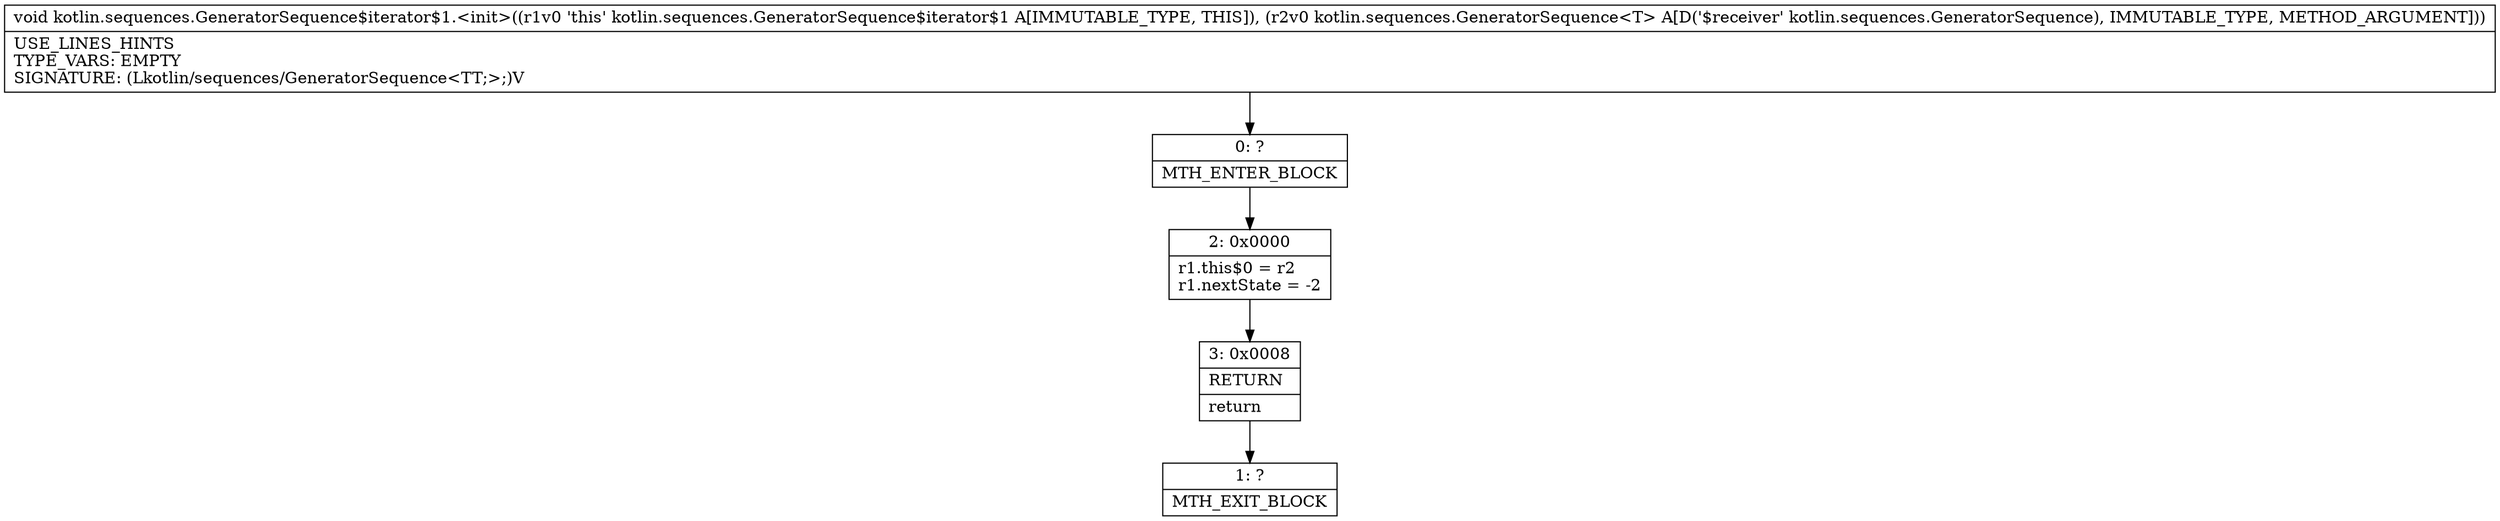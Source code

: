 digraph "CFG forkotlin.sequences.GeneratorSequence$iterator$1.\<init\>(Lkotlin\/sequences\/GeneratorSequence;)V" {
Node_0 [shape=record,label="{0\:\ ?|MTH_ENTER_BLOCK\l}"];
Node_2 [shape=record,label="{2\:\ 0x0000|r1.this$0 = r2\lr1.nextState = \-2\l}"];
Node_3 [shape=record,label="{3\:\ 0x0008|RETURN\l|return\l}"];
Node_1 [shape=record,label="{1\:\ ?|MTH_EXIT_BLOCK\l}"];
MethodNode[shape=record,label="{void kotlin.sequences.GeneratorSequence$iterator$1.\<init\>((r1v0 'this' kotlin.sequences.GeneratorSequence$iterator$1 A[IMMUTABLE_TYPE, THIS]), (r2v0 kotlin.sequences.GeneratorSequence\<T\> A[D('$receiver' kotlin.sequences.GeneratorSequence), IMMUTABLE_TYPE, METHOD_ARGUMENT]))  | USE_LINES_HINTS\lTYPE_VARS: EMPTY\lSIGNATURE: (Lkotlin\/sequences\/GeneratorSequence\<TT;\>;)V\l}"];
MethodNode -> Node_0;Node_0 -> Node_2;
Node_2 -> Node_3;
Node_3 -> Node_1;
}

